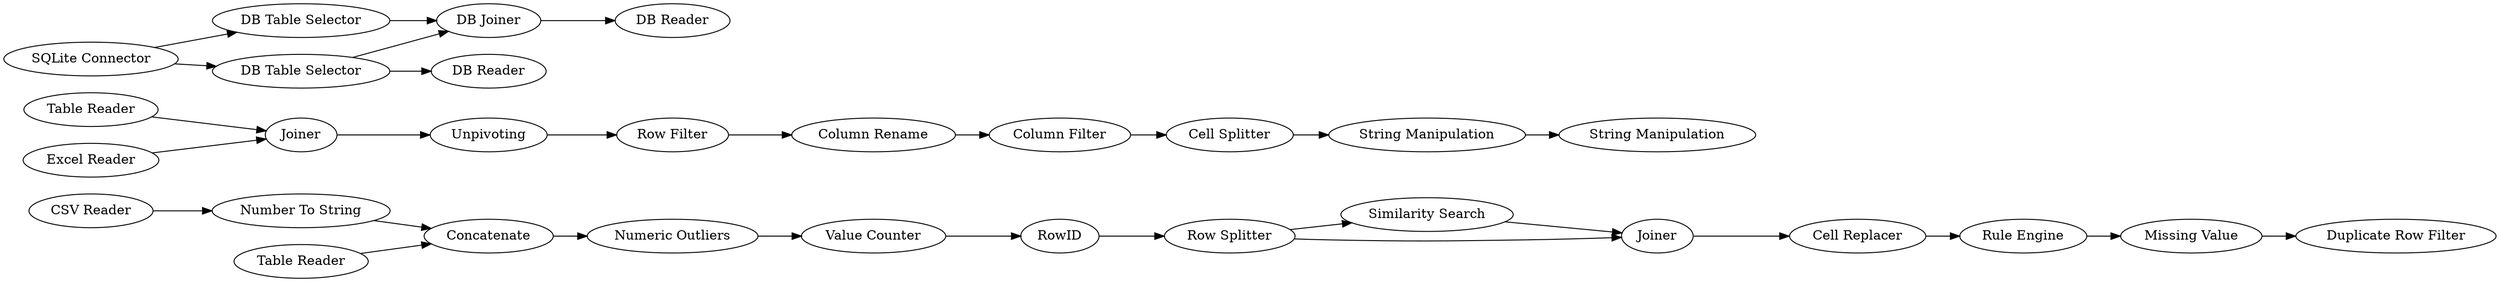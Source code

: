digraph {
	"2539364549456370005_291" [label="Value Counter"]
	"-7412608102763503376_269" [label="Numeric Outliers"]
	"-4309314119328236370_161" [label="Cell Splitter"]
	"8734870934466302036_221" [label="Column Filter"]
	"2539364549456370005_307" [label="Row Splitter"]
	"-4309314119328236370_312" [label="String Manipulation"]
	"-4309314119328236370_168" [label="String Manipulation"]
	"-7412608102763503376_299" [label="Duplicate Row Filter"]
	"2539364549456370005_176" [label="Cell Replacer"]
	"8734870934466302036_220" [label="Row Filter"]
	"2539364549456370005_187" [label="Similarity Search"]
	"-3445560660090260974_289" [label=Concatenate]
	"-7119797019930978638_278" [label="SQLite Connector"]
	"8734870934466302036_195" [label="Column Rename"]
	"-7119797019930978638_279" [label="DB Table Selector"]
	"2539364549456370005_293" [label=RowID]
	"2539364549456370005_308" [label=Joiner]
	"-7119797019930978638_280" [label="DB Table Selector"]
	"-7412608102763503376_301" [label="Rule Engine"]
	"-7119797019930978638_281" [label="DB Joiner"]
	"5893690415900107342_292" [label=Joiner]
	"-3445560660090260974_300" [label="Number To String"]
	"-7119797019930978638_283" [label="DB Reader"]
	"-7119797019930978638_282" [label="DB Reader"]
	"8734870934466302036_219" [label=Unpivoting]
	"-3445560660090260974_302" [label="Table Reader"]
	"5893690415900107342_291" [label="Table Reader"]
	"-7412608102763503376_276" [label="Missing Value"]
	"5893690415900107342_290" [label="Excel Reader"]
	"-3445560660090260974_301" [label="CSV Reader"]
	"-4309314119328236370_312" -> "-4309314119328236370_168"
	"2539364549456370005_291" -> "2539364549456370005_293"
	"-7119797019930978638_280" -> "-7119797019930978638_281"
	"5893690415900107342_290" -> "5893690415900107342_292"
	"8734870934466302036_195" -> "8734870934466302036_221"
	"-7119797019930978638_278" -> "-7119797019930978638_280"
	"5893690415900107342_291" -> "5893690415900107342_292"
	"2539364549456370005_293" -> "2539364549456370005_307"
	"-7119797019930978638_281" -> "-7119797019930978638_282"
	"2539364549456370005_187" -> "2539364549456370005_308"
	"-7119797019930978638_278" -> "-7119797019930978638_279"
	"-3445560660090260974_301" -> "-3445560660090260974_300"
	"8734870934466302036_220" -> "8734870934466302036_195"
	"2539364549456370005_308" -> "2539364549456370005_176"
	"-7119797019930978638_279" -> "-7119797019930978638_281"
	"8734870934466302036_221" -> "-4309314119328236370_161"
	"-7119797019930978638_279" -> "-7119797019930978638_283"
	"8734870934466302036_219" -> "8734870934466302036_220"
	"-3445560660090260974_300" -> "-3445560660090260974_289"
	"-3445560660090260974_289" -> "-7412608102763503376_269"
	"2539364549456370005_176" -> "-7412608102763503376_301"
	"2539364549456370005_307" -> "2539364549456370005_308"
	"-7412608102763503376_301" -> "-7412608102763503376_276"
	"2539364549456370005_307" -> "2539364549456370005_187"
	"-4309314119328236370_161" -> "-4309314119328236370_312"
	"-7412608102763503376_269" -> "2539364549456370005_291"
	"-3445560660090260974_302" -> "-3445560660090260974_289"
	"-7412608102763503376_276" -> "-7412608102763503376_299"
	"5893690415900107342_292" -> "8734870934466302036_219"
	rankdir=LR
}
